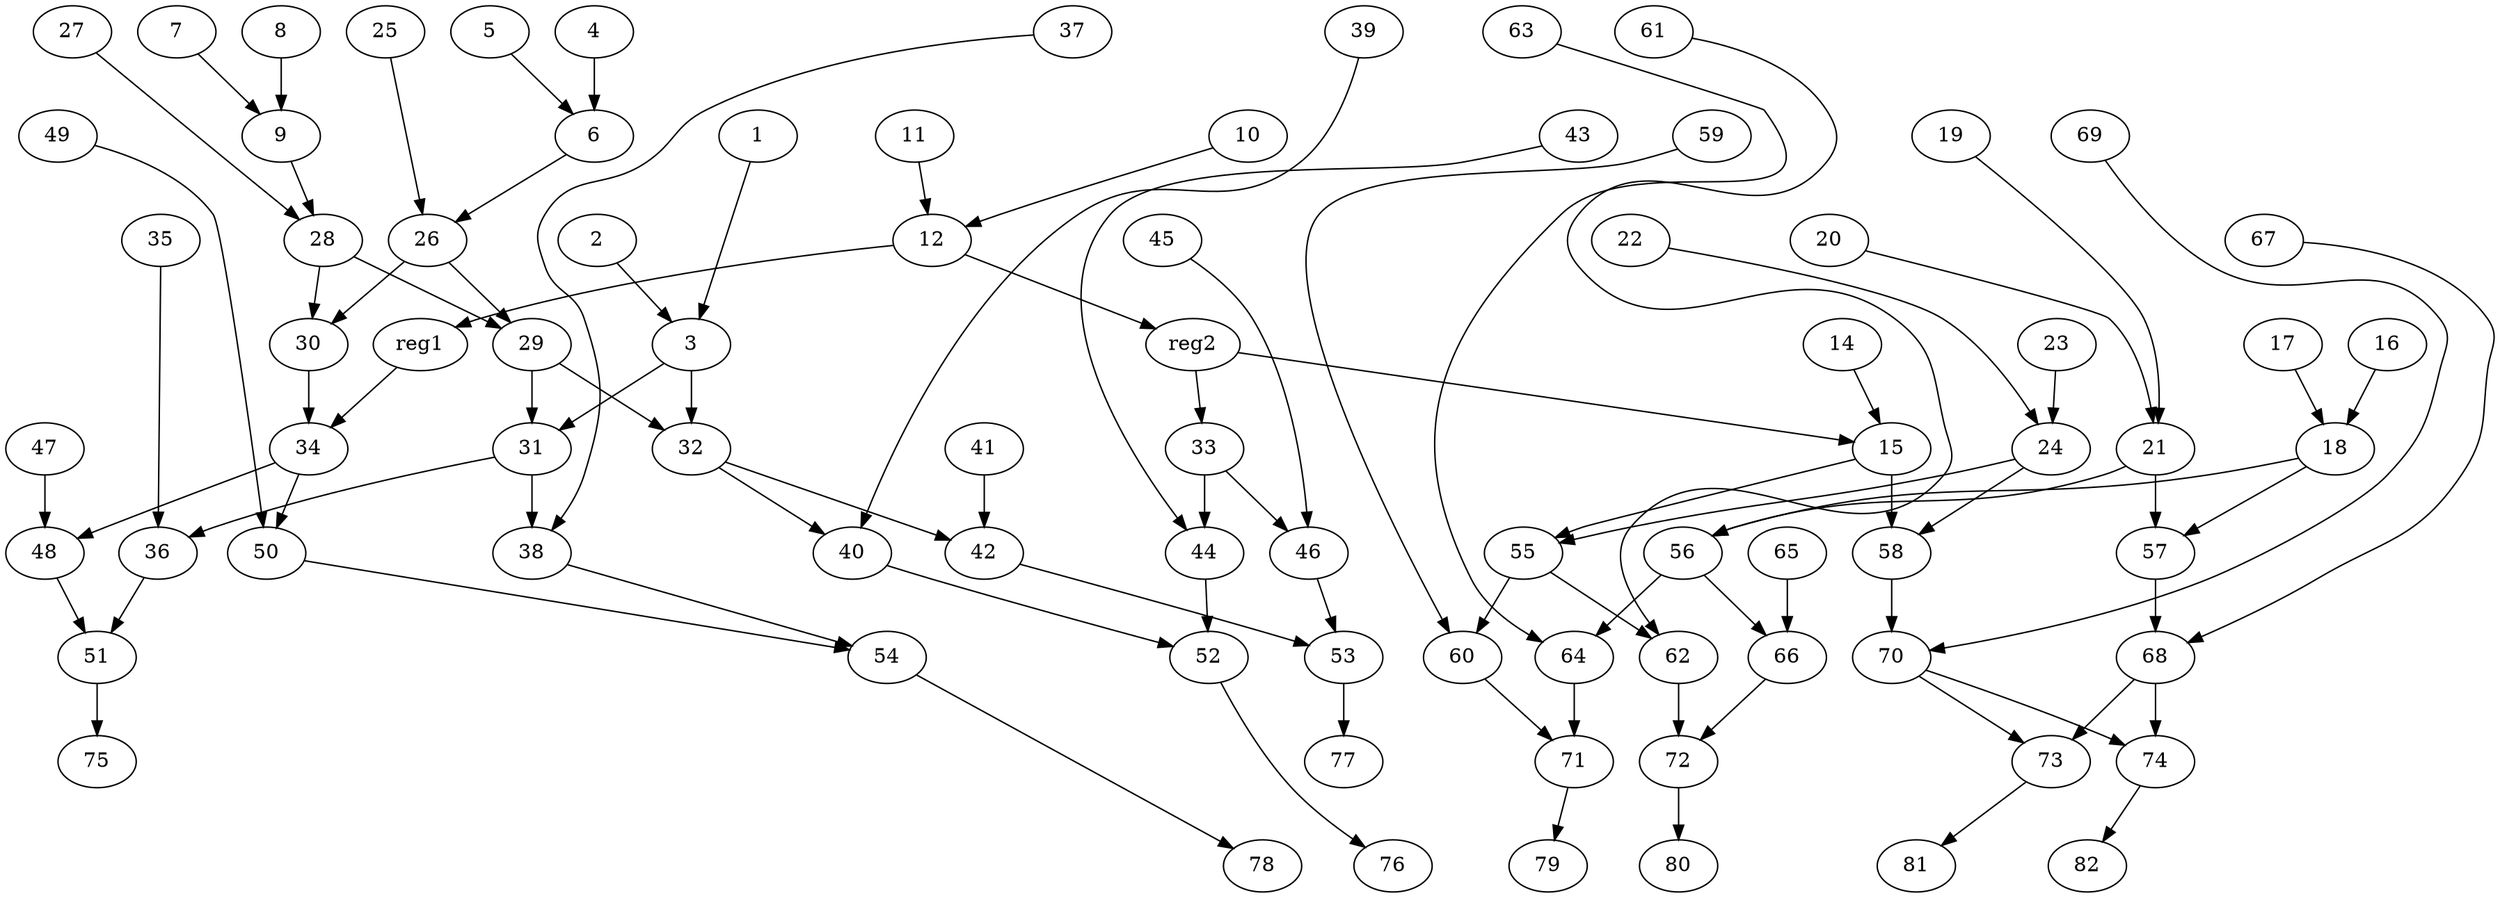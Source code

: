 digraph G {
    1;
    3;
    2;
    31;
    32;
    4;
    6;
    5;
    26;
    7;
    9;
    8;
    28;
    10;
    12;
    11;
    reg1;
    reg2;
    14;
    15;
    55;
    58;
    16;
    18;
    17;
    57;
    56;
    19;
    21;
    20;
    22;
    24;
    23;
    25;
    30;
    29;
    27;
    34;
    36;
    38;
    40;
    42;
    33;
    44;
    46;
    48;
    50;
    35;
    51;
    37;
    54;
    39;
    52;
    41;
    53;
    43;
    45;
    47;
    49;
    75;
    76;
    77;
    78;
    60;
    62;
    66;
    64;
    68;
    70;
    59;
    71;
    61;
    72;
    63;
    65;
    67;
    73;
    74;
    69;
    79;
    80;
    81;
    82;
    1 -> 3 [weight=0];
    3 -> 31 [weight=0];
    3 -> 32 [weight=3];
    2 -> 3 [weight=0];
    31 -> 36 [weight=0];
    31 -> 38 [weight=2];
    32 -> 40 [weight=0];
    32 -> 42 [weight=0];
    4 -> 6 [weight=1];
    6 -> 26 [weight=0];
    5 -> 6 [weight=0];
    26 -> 30 [weight=4];
    26 -> 29 [weight=0];
    7 -> 9 [weight=0];
    9 -> 28 [weight=0];
    8 -> 9 [weight=1];
    28 -> 30 [weight=1];
    28 -> 29 [weight=5];
    10 -> 12 [weight=0];
    12 -> reg1 [weight=0];
    12 -> reg2 [weight=0];
    11 -> 12 [weight=0];
    reg1 -> 34 [weight=1];
    reg2 -> 33 [weight=0];
    reg2 -> 15 [weight=0];
    14 -> 15 [weight=1];
    15 -> 55 [weight=0];
    15 -> 58 [weight=5];
    55 -> 60 [weight=0];
    55 -> 62 [weight=0];
    58 -> 70 [weight=1];
    16 -> 18 [weight=2];
    18 -> 57 [weight=0];
    18 -> 56 [weight=0];
    17 -> 18 [weight=2];
    57 -> 68 [weight=1];
    56 -> 66 [weight=0];
    56 -> 64 [weight=0];
    19 -> 21 [weight=0];
    21 -> 57 [weight=1];
    21 -> 56 [weight=1];
    20 -> 21 [weight=0];
    22 -> 24 [weight=0];
    24 -> 55 [weight=3];
    24 -> 58 [weight=0];
    23 -> 24 [weight=1];
    25 -> 26 [weight=0];
    30 -> 34 [weight=2];
    29 -> 31 [weight=0];
    29 -> 32 [weight=1];
    27 -> 28 [weight=0];
    34 -> 48 [weight=0];
    34 -> 50 [weight=0];
    36 -> 51 [weight=0];
    38 -> 54 [weight=0];
    40 -> 52 [weight=0];
    42 -> 53 [weight=0];
    33 -> 44 [weight=2];
    33 -> 46 [weight=0];
    44 -> 52 [weight=0];
    46 -> 53 [weight=0];
    48 -> 51 [weight=0];
    50 -> 54 [weight=0];
    35 -> 36 [weight=0];
    51 -> 75 [weight=2];
    37 -> 38 [weight=0];
    54 -> 78 [weight=0];
    39 -> 40 [weight=0];
    52 -> 76 [weight=0];
    41 -> 42 [weight=2];
    53 -> 77 [weight=3];
    43 -> 44 [weight=0];
    45 -> 46 [weight=0];
    47 -> 48 [weight=3];
    49 -> 50 [weight=0];
    60 -> 71 [weight=0];
    62 -> 72 [weight=0];
    66 -> 72 [weight=0];
    64 -> 71 [weight=2];
    68 -> 73 [weight=1];
    68 -> 74 [weight=3];
    70 -> 73 [weight=0];
    70 -> 74 [weight=0];
    59 -> 60 [weight=0];
    71 -> 79 [weight=0];
    61 -> 62 [weight=0];
    72 -> 80 [weight=3];
    63 -> 64 [weight=0];
    65 -> 66 [weight=3];
    67 -> 68 [weight=0];
    73 -> 81 [weight=0];
    74 -> 82 [weight=0];
    69 -> 70 [weight=0];
}
